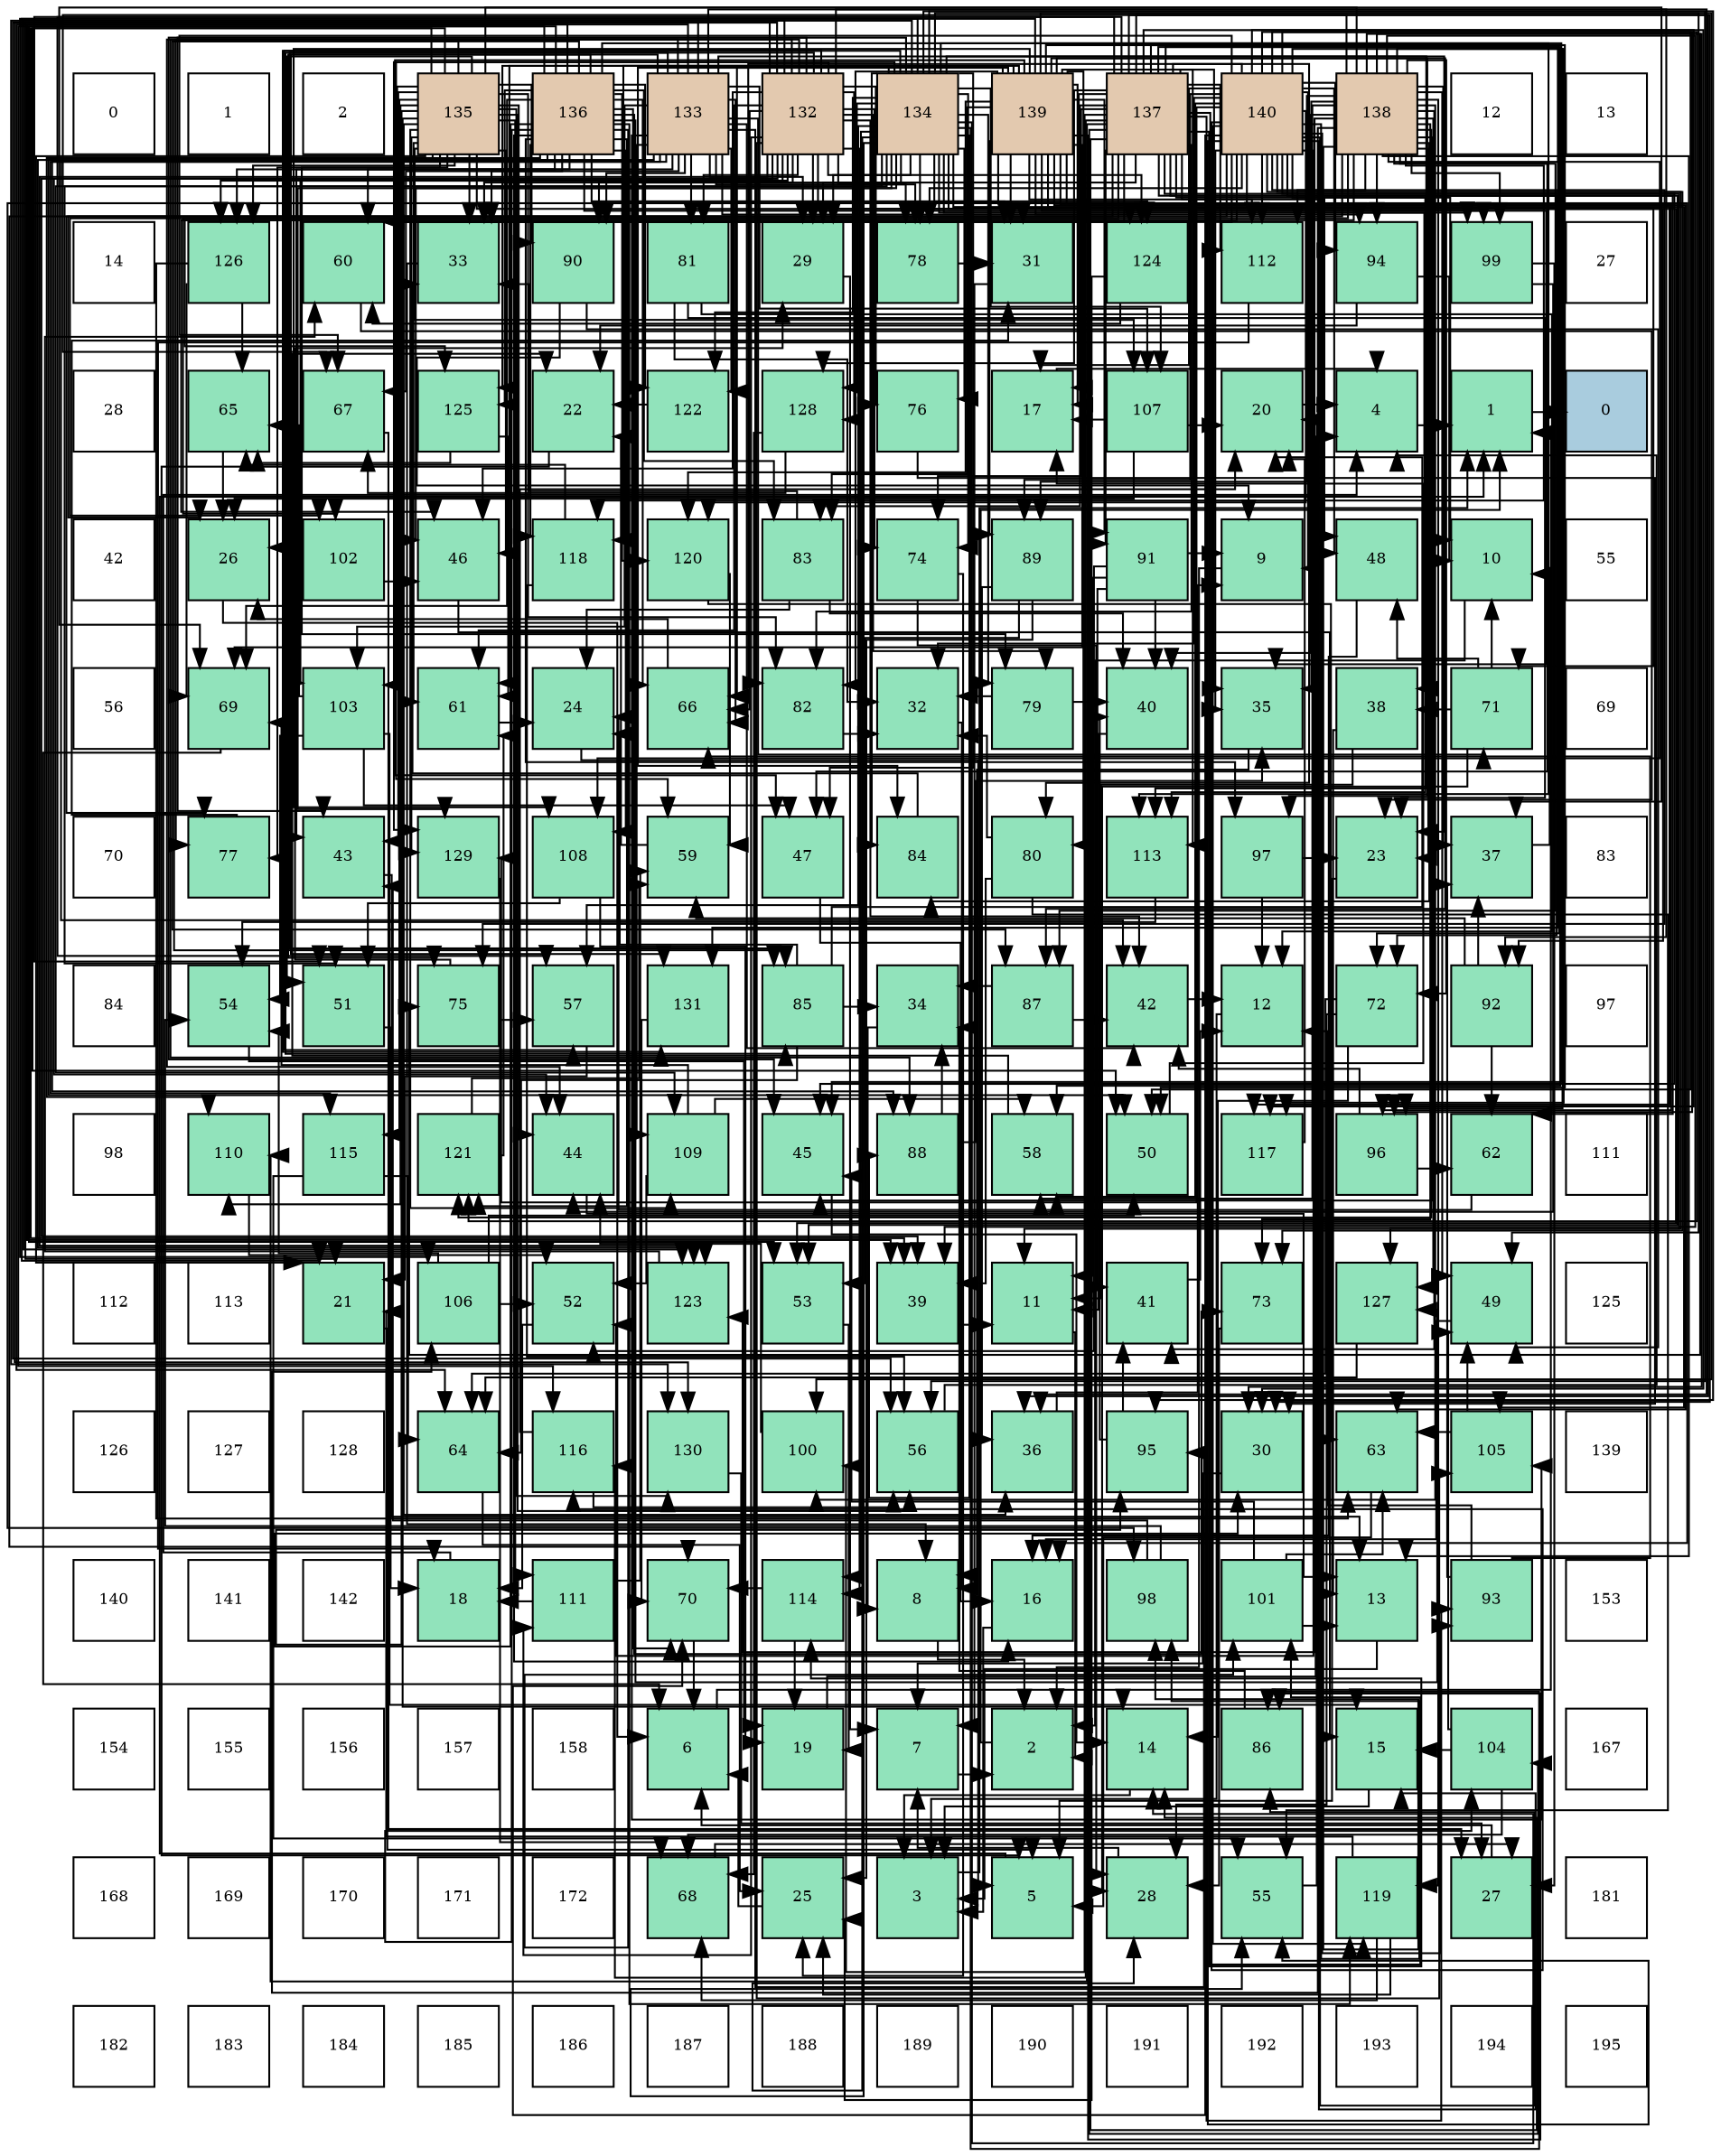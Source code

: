 digraph layout{
 rankdir=TB;
 splines=ortho;
 node [style=filled shape=square fixedsize=true width=0.6];
0[label="0", fontsize=8, fillcolor="#ffffff"];
1[label="1", fontsize=8, fillcolor="#ffffff"];
2[label="2", fontsize=8, fillcolor="#ffffff"];
3[label="135", fontsize=8, fillcolor="#e3c9af"];
4[label="136", fontsize=8, fillcolor="#e3c9af"];
5[label="133", fontsize=8, fillcolor="#e3c9af"];
6[label="132", fontsize=8, fillcolor="#e3c9af"];
7[label="134", fontsize=8, fillcolor="#e3c9af"];
8[label="139", fontsize=8, fillcolor="#e3c9af"];
9[label="137", fontsize=8, fillcolor="#e3c9af"];
10[label="140", fontsize=8, fillcolor="#e3c9af"];
11[label="138", fontsize=8, fillcolor="#e3c9af"];
12[label="12", fontsize=8, fillcolor="#ffffff"];
13[label="13", fontsize=8, fillcolor="#ffffff"];
14[label="14", fontsize=8, fillcolor="#ffffff"];
15[label="126", fontsize=8, fillcolor="#91e3bb"];
16[label="60", fontsize=8, fillcolor="#91e3bb"];
17[label="33", fontsize=8, fillcolor="#91e3bb"];
18[label="90", fontsize=8, fillcolor="#91e3bb"];
19[label="81", fontsize=8, fillcolor="#91e3bb"];
20[label="29", fontsize=8, fillcolor="#91e3bb"];
21[label="78", fontsize=8, fillcolor="#91e3bb"];
22[label="31", fontsize=8, fillcolor="#91e3bb"];
23[label="124", fontsize=8, fillcolor="#91e3bb"];
24[label="112", fontsize=8, fillcolor="#91e3bb"];
25[label="94", fontsize=8, fillcolor="#91e3bb"];
26[label="99", fontsize=8, fillcolor="#91e3bb"];
27[label="27", fontsize=8, fillcolor="#ffffff"];
28[label="28", fontsize=8, fillcolor="#ffffff"];
29[label="65", fontsize=8, fillcolor="#91e3bb"];
30[label="67", fontsize=8, fillcolor="#91e3bb"];
31[label="125", fontsize=8, fillcolor="#91e3bb"];
32[label="22", fontsize=8, fillcolor="#91e3bb"];
33[label="122", fontsize=8, fillcolor="#91e3bb"];
34[label="128", fontsize=8, fillcolor="#91e3bb"];
35[label="76", fontsize=8, fillcolor="#91e3bb"];
36[label="17", fontsize=8, fillcolor="#91e3bb"];
37[label="107", fontsize=8, fillcolor="#91e3bb"];
38[label="20", fontsize=8, fillcolor="#91e3bb"];
39[label="4", fontsize=8, fillcolor="#91e3bb"];
40[label="1", fontsize=8, fillcolor="#91e3bb"];
41[label="0", fontsize=8, fillcolor="#a9ccde"];
42[label="42", fontsize=8, fillcolor="#ffffff"];
43[label="26", fontsize=8, fillcolor="#91e3bb"];
44[label="102", fontsize=8, fillcolor="#91e3bb"];
45[label="46", fontsize=8, fillcolor="#91e3bb"];
46[label="118", fontsize=8, fillcolor="#91e3bb"];
47[label="120", fontsize=8, fillcolor="#91e3bb"];
48[label="83", fontsize=8, fillcolor="#91e3bb"];
49[label="74", fontsize=8, fillcolor="#91e3bb"];
50[label="89", fontsize=8, fillcolor="#91e3bb"];
51[label="91", fontsize=8, fillcolor="#91e3bb"];
52[label="9", fontsize=8, fillcolor="#91e3bb"];
53[label="48", fontsize=8, fillcolor="#91e3bb"];
54[label="10", fontsize=8, fillcolor="#91e3bb"];
55[label="55", fontsize=8, fillcolor="#ffffff"];
56[label="56", fontsize=8, fillcolor="#ffffff"];
57[label="69", fontsize=8, fillcolor="#91e3bb"];
58[label="103", fontsize=8, fillcolor="#91e3bb"];
59[label="61", fontsize=8, fillcolor="#91e3bb"];
60[label="24", fontsize=8, fillcolor="#91e3bb"];
61[label="66", fontsize=8, fillcolor="#91e3bb"];
62[label="82", fontsize=8, fillcolor="#91e3bb"];
63[label="32", fontsize=8, fillcolor="#91e3bb"];
64[label="79", fontsize=8, fillcolor="#91e3bb"];
65[label="40", fontsize=8, fillcolor="#91e3bb"];
66[label="35", fontsize=8, fillcolor="#91e3bb"];
67[label="38", fontsize=8, fillcolor="#91e3bb"];
68[label="71", fontsize=8, fillcolor="#91e3bb"];
69[label="69", fontsize=8, fillcolor="#ffffff"];
70[label="70", fontsize=8, fillcolor="#ffffff"];
71[label="77", fontsize=8, fillcolor="#91e3bb"];
72[label="43", fontsize=8, fillcolor="#91e3bb"];
73[label="129", fontsize=8, fillcolor="#91e3bb"];
74[label="108", fontsize=8, fillcolor="#91e3bb"];
75[label="59", fontsize=8, fillcolor="#91e3bb"];
76[label="47", fontsize=8, fillcolor="#91e3bb"];
77[label="84", fontsize=8, fillcolor="#91e3bb"];
78[label="80", fontsize=8, fillcolor="#91e3bb"];
79[label="113", fontsize=8, fillcolor="#91e3bb"];
80[label="97", fontsize=8, fillcolor="#91e3bb"];
81[label="23", fontsize=8, fillcolor="#91e3bb"];
82[label="37", fontsize=8, fillcolor="#91e3bb"];
83[label="83", fontsize=8, fillcolor="#ffffff"];
84[label="84", fontsize=8, fillcolor="#ffffff"];
85[label="54", fontsize=8, fillcolor="#91e3bb"];
86[label="51", fontsize=8, fillcolor="#91e3bb"];
87[label="75", fontsize=8, fillcolor="#91e3bb"];
88[label="57", fontsize=8, fillcolor="#91e3bb"];
89[label="131", fontsize=8, fillcolor="#91e3bb"];
90[label="85", fontsize=8, fillcolor="#91e3bb"];
91[label="34", fontsize=8, fillcolor="#91e3bb"];
92[label="87", fontsize=8, fillcolor="#91e3bb"];
93[label="42", fontsize=8, fillcolor="#91e3bb"];
94[label="12", fontsize=8, fillcolor="#91e3bb"];
95[label="72", fontsize=8, fillcolor="#91e3bb"];
96[label="92", fontsize=8, fillcolor="#91e3bb"];
97[label="97", fontsize=8, fillcolor="#ffffff"];
98[label="98", fontsize=8, fillcolor="#ffffff"];
99[label="110", fontsize=8, fillcolor="#91e3bb"];
100[label="115", fontsize=8, fillcolor="#91e3bb"];
101[label="121", fontsize=8, fillcolor="#91e3bb"];
102[label="44", fontsize=8, fillcolor="#91e3bb"];
103[label="109", fontsize=8, fillcolor="#91e3bb"];
104[label="45", fontsize=8, fillcolor="#91e3bb"];
105[label="88", fontsize=8, fillcolor="#91e3bb"];
106[label="58", fontsize=8, fillcolor="#91e3bb"];
107[label="50", fontsize=8, fillcolor="#91e3bb"];
108[label="117", fontsize=8, fillcolor="#91e3bb"];
109[label="96", fontsize=8, fillcolor="#91e3bb"];
110[label="62", fontsize=8, fillcolor="#91e3bb"];
111[label="111", fontsize=8, fillcolor="#ffffff"];
112[label="112", fontsize=8, fillcolor="#ffffff"];
113[label="113", fontsize=8, fillcolor="#ffffff"];
114[label="21", fontsize=8, fillcolor="#91e3bb"];
115[label="106", fontsize=8, fillcolor="#91e3bb"];
116[label="52", fontsize=8, fillcolor="#91e3bb"];
117[label="123", fontsize=8, fillcolor="#91e3bb"];
118[label="53", fontsize=8, fillcolor="#91e3bb"];
119[label="39", fontsize=8, fillcolor="#91e3bb"];
120[label="11", fontsize=8, fillcolor="#91e3bb"];
121[label="41", fontsize=8, fillcolor="#91e3bb"];
122[label="73", fontsize=8, fillcolor="#91e3bb"];
123[label="127", fontsize=8, fillcolor="#91e3bb"];
124[label="49", fontsize=8, fillcolor="#91e3bb"];
125[label="125", fontsize=8, fillcolor="#ffffff"];
126[label="126", fontsize=8, fillcolor="#ffffff"];
127[label="127", fontsize=8, fillcolor="#ffffff"];
128[label="128", fontsize=8, fillcolor="#ffffff"];
129[label="64", fontsize=8, fillcolor="#91e3bb"];
130[label="116", fontsize=8, fillcolor="#91e3bb"];
131[label="130", fontsize=8, fillcolor="#91e3bb"];
132[label="100", fontsize=8, fillcolor="#91e3bb"];
133[label="56", fontsize=8, fillcolor="#91e3bb"];
134[label="36", fontsize=8, fillcolor="#91e3bb"];
135[label="95", fontsize=8, fillcolor="#91e3bb"];
136[label="30", fontsize=8, fillcolor="#91e3bb"];
137[label="63", fontsize=8, fillcolor="#91e3bb"];
138[label="105", fontsize=8, fillcolor="#91e3bb"];
139[label="139", fontsize=8, fillcolor="#ffffff"];
140[label="140", fontsize=8, fillcolor="#ffffff"];
141[label="141", fontsize=8, fillcolor="#ffffff"];
142[label="142", fontsize=8, fillcolor="#ffffff"];
143[label="18", fontsize=8, fillcolor="#91e3bb"];
144[label="111", fontsize=8, fillcolor="#91e3bb"];
145[label="70", fontsize=8, fillcolor="#91e3bb"];
146[label="114", fontsize=8, fillcolor="#91e3bb"];
147[label="8", fontsize=8, fillcolor="#91e3bb"];
148[label="16", fontsize=8, fillcolor="#91e3bb"];
149[label="98", fontsize=8, fillcolor="#91e3bb"];
150[label="101", fontsize=8, fillcolor="#91e3bb"];
151[label="13", fontsize=8, fillcolor="#91e3bb"];
152[label="93", fontsize=8, fillcolor="#91e3bb"];
153[label="153", fontsize=8, fillcolor="#ffffff"];
154[label="154", fontsize=8, fillcolor="#ffffff"];
155[label="155", fontsize=8, fillcolor="#ffffff"];
156[label="156", fontsize=8, fillcolor="#ffffff"];
157[label="157", fontsize=8, fillcolor="#ffffff"];
158[label="158", fontsize=8, fillcolor="#ffffff"];
159[label="6", fontsize=8, fillcolor="#91e3bb"];
160[label="19", fontsize=8, fillcolor="#91e3bb"];
161[label="7", fontsize=8, fillcolor="#91e3bb"];
162[label="2", fontsize=8, fillcolor="#91e3bb"];
163[label="14", fontsize=8, fillcolor="#91e3bb"];
164[label="86", fontsize=8, fillcolor="#91e3bb"];
165[label="15", fontsize=8, fillcolor="#91e3bb"];
166[label="104", fontsize=8, fillcolor="#91e3bb"];
167[label="167", fontsize=8, fillcolor="#ffffff"];
168[label="168", fontsize=8, fillcolor="#ffffff"];
169[label="169", fontsize=8, fillcolor="#ffffff"];
170[label="170", fontsize=8, fillcolor="#ffffff"];
171[label="171", fontsize=8, fillcolor="#ffffff"];
172[label="172", fontsize=8, fillcolor="#ffffff"];
173[label="68", fontsize=8, fillcolor="#91e3bb"];
174[label="25", fontsize=8, fillcolor="#91e3bb"];
175[label="3", fontsize=8, fillcolor="#91e3bb"];
176[label="5", fontsize=8, fillcolor="#91e3bb"];
177[label="28", fontsize=8, fillcolor="#91e3bb"];
178[label="55", fontsize=8, fillcolor="#91e3bb"];
179[label="119", fontsize=8, fillcolor="#91e3bb"];
180[label="27", fontsize=8, fillcolor="#91e3bb"];
181[label="181", fontsize=8, fillcolor="#ffffff"];
182[label="182", fontsize=8, fillcolor="#ffffff"];
183[label="183", fontsize=8, fillcolor="#ffffff"];
184[label="184", fontsize=8, fillcolor="#ffffff"];
185[label="185", fontsize=8, fillcolor="#ffffff"];
186[label="186", fontsize=8, fillcolor="#ffffff"];
187[label="187", fontsize=8, fillcolor="#ffffff"];
188[label="188", fontsize=8, fillcolor="#ffffff"];
189[label="189", fontsize=8, fillcolor="#ffffff"];
190[label="190", fontsize=8, fillcolor="#ffffff"];
191[label="191", fontsize=8, fillcolor="#ffffff"];
192[label="192", fontsize=8, fillcolor="#ffffff"];
193[label="193", fontsize=8, fillcolor="#ffffff"];
194[label="194", fontsize=8, fillcolor="#ffffff"];
195[label="195", fontsize=8, fillcolor="#ffffff"];
edge [constraint=false, style=vis];40 -> 41;
162 -> 40;
175 -> 40;
39 -> 40;
176 -> 40;
159 -> 40;
161 -> 162;
147 -> 162;
52 -> 162;
54 -> 162;
120 -> 162;
94 -> 175;
151 -> 175;
163 -> 175;
165 -> 175;
148 -> 175;
36 -> 39;
143 -> 39;
160 -> 39;
38 -> 39;
114 -> 176;
32 -> 176;
81 -> 176;
60 -> 176;
174 -> 159;
43 -> 159;
180 -> 159;
177 -> 161;
20 -> 161;
136 -> 161;
22 -> 161;
63 -> 147;
17 -> 147;
91 -> 147;
66 -> 147;
134 -> 52;
82 -> 54;
67 -> 120;
67 -> 151;
119 -> 120;
65 -> 120;
121 -> 94;
93 -> 94;
72 -> 151;
102 -> 151;
104 -> 163;
45 -> 165;
76 -> 148;
53 -> 148;
124 -> 148;
107 -> 36;
86 -> 143;
116 -> 143;
118 -> 160;
85 -> 160;
178 -> 38;
133 -> 39;
88 -> 114;
106 -> 32;
75 -> 32;
16 -> 81;
59 -> 60;
110 -> 60;
137 -> 176;
129 -> 174;
29 -> 43;
61 -> 43;
30 -> 180;
173 -> 180;
57 -> 159;
145 -> 159;
68 -> 54;
68 -> 177;
68 -> 67;
68 -> 53;
95 -> 163;
95 -> 177;
95 -> 129;
122 -> 177;
49 -> 174;
49 -> 177;
87 -> 20;
87 -> 88;
35 -> 136;
71 -> 22;
21 -> 22;
64 -> 63;
64 -> 65;
78 -> 63;
78 -> 119;
78 -> 178;
19 -> 94;
19 -> 81;
19 -> 63;
62 -> 63;
48 -> 60;
48 -> 17;
48 -> 65;
77 -> 17;
90 -> 38;
90 -> 60;
90 -> 91;
90 -> 129;
164 -> 91;
92 -> 91;
92 -> 93;
105 -> 91;
105 -> 66;
50 -> 174;
50 -> 134;
50 -> 118;
18 -> 52;
18 -> 124;
51 -> 52;
51 -> 120;
51 -> 65;
51 -> 121;
51 -> 116;
96 -> 82;
96 -> 75;
96 -> 110;
152 -> 94;
152 -> 82;
152 -> 61;
25 -> 54;
25 -> 32;
135 -> 65;
135 -> 121;
109 -> 93;
109 -> 110;
80 -> 94;
80 -> 81;
149 -> 72;
149 -> 85;
26 -> 180;
26 -> 102;
132 -> 102;
150 -> 151;
150 -> 104;
150 -> 137;
44 -> 43;
44 -> 45;
58 -> 165;
58 -> 76;
58 -> 85;
58 -> 29;
166 -> 165;
166 -> 124;
166 -> 173;
138 -> 124;
138 -> 137;
115 -> 107;
115 -> 116;
115 -> 85;
37 -> 36;
37 -> 38;
37 -> 43;
74 -> 160;
74 -> 86;
103 -> 116;
103 -> 106;
103 -> 57;
99 -> 116;
144 -> 143;
144 -> 75;
24 -> 143;
79 -> 85;
146 -> 160;
146 -> 145;
100 -> 178;
100 -> 129;
130 -> 38;
130 -> 133;
108 -> 38;
46 -> 133;
46 -> 29;
179 -> 114;
179 -> 174;
179 -> 173;
47 -> 75;
47 -> 137;
101 -> 75;
101 -> 59;
33 -> 32;
117 -> 16;
23 -> 174;
23 -> 16;
31 -> 59;
31 -> 29;
15 -> 137;
15 -> 29;
15 -> 57;
123 -> 129;
34 -> 30;
34 -> 173;
73 -> 173;
131 -> 180;
89 -> 145;
6 -> 114;
6 -> 20;
6 -> 17;
6 -> 134;
6 -> 119;
6 -> 93;
6 -> 102;
6 -> 104;
6 -> 45;
6 -> 133;
6 -> 88;
6 -> 59;
6 -> 61;
6 -> 49;
6 -> 35;
6 -> 71;
6 -> 21;
6 -> 64;
6 -> 19;
6 -> 90;
6 -> 105;
6 -> 96;
6 -> 58;
6 -> 138;
6 -> 144;
6 -> 146;
6 -> 117;
6 -> 23;
6 -> 15;
6 -> 34;
6 -> 73;
6 -> 131;
5 -> 20;
5 -> 17;
5 -> 119;
5 -> 93;
5 -> 102;
5 -> 61;
5 -> 68;
5 -> 21;
5 -> 19;
5 -> 90;
5 -> 105;
5 -> 18;
5 -> 96;
5 -> 135;
5 -> 58;
5 -> 138;
5 -> 37;
5 -> 103;
5 -> 79;
5 -> 100;
5 -> 33;
5 -> 117;
5 -> 23;
5 -> 15;
5 -> 131;
5 -> 89;
7 -> 163;
7 -> 114;
7 -> 81;
7 -> 177;
7 -> 20;
7 -> 67;
7 -> 72;
7 -> 104;
7 -> 45;
7 -> 76;
7 -> 86;
7 -> 118;
7 -> 178;
7 -> 133;
7 -> 88;
7 -> 75;
7 -> 59;
7 -> 49;
7 -> 35;
7 -> 21;
7 -> 64;
7 -> 77;
7 -> 164;
7 -> 105;
7 -> 18;
7 -> 135;
7 -> 26;
7 -> 132;
7 -> 138;
7 -> 37;
7 -> 103;
7 -> 146;
7 -> 33;
7 -> 117;
7 -> 23;
7 -> 34;
7 -> 73;
7 -> 89;
3 -> 163;
3 -> 114;
3 -> 17;
3 -> 134;
3 -> 82;
3 -> 119;
3 -> 93;
3 -> 72;
3 -> 102;
3 -> 45;
3 -> 107;
3 -> 86;
3 -> 133;
3 -> 59;
3 -> 68;
3 -> 71;
3 -> 64;
3 -> 62;
3 -> 90;
3 -> 18;
3 -> 135;
3 -> 58;
3 -> 37;
3 -> 103;
3 -> 99;
3 -> 144;
3 -> 100;
3 -> 15;
3 -> 73;
3 -> 131;
4 -> 148;
4 -> 136;
4 -> 22;
4 -> 66;
4 -> 72;
4 -> 107;
4 -> 118;
4 -> 16;
4 -> 129;
4 -> 61;
4 -> 30;
4 -> 57;
4 -> 145;
4 -> 122;
4 -> 87;
4 -> 48;
4 -> 92;
4 -> 80;
4 -> 150;
4 -> 166;
4 -> 74;
4 -> 99;
4 -> 79;
4 -> 130;
4 -> 46;
4 -> 179;
4 -> 47;
4 -> 101;
4 -> 33;
4 -> 31;
4 -> 123;
9 -> 54;
9 -> 163;
9 -> 36;
9 -> 20;
9 -> 136;
9 -> 134;
9 -> 53;
9 -> 107;
9 -> 86;
9 -> 118;
9 -> 88;
9 -> 106;
9 -> 16;
9 -> 110;
9 -> 49;
9 -> 71;
9 -> 78;
9 -> 62;
9 -> 48;
9 -> 51;
9 -> 152;
9 -> 132;
9 -> 150;
9 -> 44;
9 -> 166;
9 -> 99;
9 -> 24;
9 -> 79;
9 -> 146;
9 -> 130;
9 -> 108;
9 -> 123;
9 -> 34;
9 -> 89;
11 -> 151;
11 -> 81;
11 -> 136;
11 -> 66;
11 -> 82;
11 -> 119;
11 -> 65;
11 -> 121;
11 -> 104;
11 -> 76;
11 -> 124;
11 -> 106;
11 -> 30;
11 -> 57;
11 -> 145;
11 -> 95;
11 -> 122;
11 -> 87;
11 -> 77;
11 -> 92;
11 -> 50;
11 -> 25;
11 -> 109;
11 -> 149;
11 -> 26;
11 -> 132;
11 -> 44;
11 -> 115;
11 -> 74;
11 -> 24;
11 -> 46;
11 -> 179;
11 -> 101;
11 -> 117;
11 -> 31;
11 -> 123;
8 -> 148;
8 -> 36;
8 -> 22;
8 -> 66;
8 -> 76;
8 -> 124;
8 -> 137;
8 -> 61;
8 -> 57;
8 -> 95;
8 -> 78;
8 -> 62;
8 -> 48;
8 -> 77;
8 -> 164;
8 -> 92;
8 -> 50;
8 -> 51;
8 -> 25;
8 -> 109;
8 -> 80;
8 -> 149;
8 -> 26;
8 -> 115;
8 -> 74;
8 -> 24;
8 -> 108;
8 -> 46;
8 -> 47;
8 -> 31;
10 -> 52;
10 -> 120;
10 -> 165;
10 -> 36;
10 -> 43;
10 -> 136;
10 -> 22;
10 -> 63;
10 -> 66;
10 -> 104;
10 -> 45;
10 -> 53;
10 -> 107;
10 -> 116;
10 -> 178;
10 -> 106;
10 -> 16;
10 -> 30;
10 -> 145;
10 -> 95;
10 -> 122;
10 -> 87;
10 -> 21;
10 -> 62;
10 -> 164;
10 -> 50;
10 -> 152;
10 -> 25;
10 -> 109;
10 -> 149;
10 -> 24;
10 -> 79;
10 -> 130;
10 -> 108;
10 -> 179;
10 -> 47;
10 -> 101;
10 -> 73;
edge [constraint=true, style=invis];
0 -> 14 -> 28 -> 42 -> 56 -> 70 -> 84 -> 98 -> 112 -> 126 -> 140 -> 154 -> 168 -> 182;
1 -> 15 -> 29 -> 43 -> 57 -> 71 -> 85 -> 99 -> 113 -> 127 -> 141 -> 155 -> 169 -> 183;
2 -> 16 -> 30 -> 44 -> 58 -> 72 -> 86 -> 100 -> 114 -> 128 -> 142 -> 156 -> 170 -> 184;
3 -> 17 -> 31 -> 45 -> 59 -> 73 -> 87 -> 101 -> 115 -> 129 -> 143 -> 157 -> 171 -> 185;
4 -> 18 -> 32 -> 46 -> 60 -> 74 -> 88 -> 102 -> 116 -> 130 -> 144 -> 158 -> 172 -> 186;
5 -> 19 -> 33 -> 47 -> 61 -> 75 -> 89 -> 103 -> 117 -> 131 -> 145 -> 159 -> 173 -> 187;
6 -> 20 -> 34 -> 48 -> 62 -> 76 -> 90 -> 104 -> 118 -> 132 -> 146 -> 160 -> 174 -> 188;
7 -> 21 -> 35 -> 49 -> 63 -> 77 -> 91 -> 105 -> 119 -> 133 -> 147 -> 161 -> 175 -> 189;
8 -> 22 -> 36 -> 50 -> 64 -> 78 -> 92 -> 106 -> 120 -> 134 -> 148 -> 162 -> 176 -> 190;
9 -> 23 -> 37 -> 51 -> 65 -> 79 -> 93 -> 107 -> 121 -> 135 -> 149 -> 163 -> 177 -> 191;
10 -> 24 -> 38 -> 52 -> 66 -> 80 -> 94 -> 108 -> 122 -> 136 -> 150 -> 164 -> 178 -> 192;
11 -> 25 -> 39 -> 53 -> 67 -> 81 -> 95 -> 109 -> 123 -> 137 -> 151 -> 165 -> 179 -> 193;
12 -> 26 -> 40 -> 54 -> 68 -> 82 -> 96 -> 110 -> 124 -> 138 -> 152 -> 166 -> 180 -> 194;
13 -> 27 -> 41 -> 55 -> 69 -> 83 -> 97 -> 111 -> 125 -> 139 -> 153 -> 167 -> 181 -> 195;
rank = same {0 -> 1 -> 2 -> 3 -> 4 -> 5 -> 6 -> 7 -> 8 -> 9 -> 10 -> 11 -> 12 -> 13};
rank = same {14 -> 15 -> 16 -> 17 -> 18 -> 19 -> 20 -> 21 -> 22 -> 23 -> 24 -> 25 -> 26 -> 27};
rank = same {28 -> 29 -> 30 -> 31 -> 32 -> 33 -> 34 -> 35 -> 36 -> 37 -> 38 -> 39 -> 40 -> 41};
rank = same {42 -> 43 -> 44 -> 45 -> 46 -> 47 -> 48 -> 49 -> 50 -> 51 -> 52 -> 53 -> 54 -> 55};
rank = same {56 -> 57 -> 58 -> 59 -> 60 -> 61 -> 62 -> 63 -> 64 -> 65 -> 66 -> 67 -> 68 -> 69};
rank = same {70 -> 71 -> 72 -> 73 -> 74 -> 75 -> 76 -> 77 -> 78 -> 79 -> 80 -> 81 -> 82 -> 83};
rank = same {84 -> 85 -> 86 -> 87 -> 88 -> 89 -> 90 -> 91 -> 92 -> 93 -> 94 -> 95 -> 96 -> 97};
rank = same {98 -> 99 -> 100 -> 101 -> 102 -> 103 -> 104 -> 105 -> 106 -> 107 -> 108 -> 109 -> 110 -> 111};
rank = same {112 -> 113 -> 114 -> 115 -> 116 -> 117 -> 118 -> 119 -> 120 -> 121 -> 122 -> 123 -> 124 -> 125};
rank = same {126 -> 127 -> 128 -> 129 -> 130 -> 131 -> 132 -> 133 -> 134 -> 135 -> 136 -> 137 -> 138 -> 139};
rank = same {140 -> 141 -> 142 -> 143 -> 144 -> 145 -> 146 -> 147 -> 148 -> 149 -> 150 -> 151 -> 152 -> 153};
rank = same {154 -> 155 -> 156 -> 157 -> 158 -> 159 -> 160 -> 161 -> 162 -> 163 -> 164 -> 165 -> 166 -> 167};
rank = same {168 -> 169 -> 170 -> 171 -> 172 -> 173 -> 174 -> 175 -> 176 -> 177 -> 178 -> 179 -> 180 -> 181};
rank = same {182 -> 183 -> 184 -> 185 -> 186 -> 187 -> 188 -> 189 -> 190 -> 191 -> 192 -> 193 -> 194 -> 195};
}